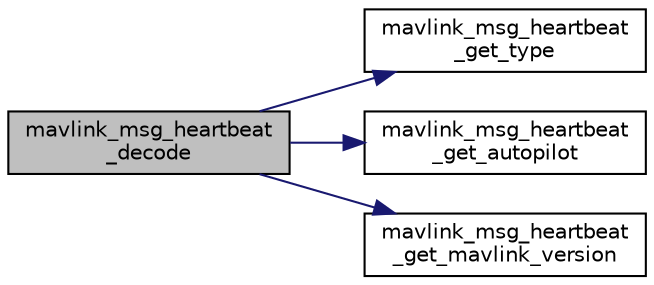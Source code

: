 digraph "mavlink_msg_heartbeat_decode"
{
 // INTERACTIVE_SVG=YES
  edge [fontname="Helvetica",fontsize="10",labelfontname="Helvetica",labelfontsize="10"];
  node [fontname="Helvetica",fontsize="10",shape=record];
  rankdir="LR";
  Node1 [label="mavlink_msg_heartbeat\l_decode",height=0.2,width=0.4,color="black", fillcolor="grey75", style="filled" fontcolor="black"];
  Node1 -> Node2 [color="midnightblue",fontsize="10",style="solid",fontname="Helvetica"];
  Node2 [label="mavlink_msg_heartbeat\l_get_type",height=0.2,width=0.4,color="black", fillcolor="white", style="filled",URL="$v0_89_2common_2mavlink__msg__heartbeat_8h.html#a99a0915733556501550db5649f2eaede",tooltip="Send a heartbeat message. "];
  Node1 -> Node3 [color="midnightblue",fontsize="10",style="solid",fontname="Helvetica"];
  Node3 [label="mavlink_msg_heartbeat\l_get_autopilot",height=0.2,width=0.4,color="black", fillcolor="white", style="filled",URL="$v0_89_2common_2mavlink__msg__heartbeat_8h.html#ad111bc6432d967c731dd665276d6931f",tooltip="Get field autopilot from heartbeat message. "];
  Node1 -> Node4 [color="midnightblue",fontsize="10",style="solid",fontname="Helvetica"];
  Node4 [label="mavlink_msg_heartbeat\l_get_mavlink_version",height=0.2,width=0.4,color="black", fillcolor="white", style="filled",URL="$v0_89_2common_2mavlink__msg__heartbeat_8h.html#a73ce0762ebff8e73ee66f6c3dff6fd79",tooltip="Get field mavlink_version from heartbeat message. "];
}
